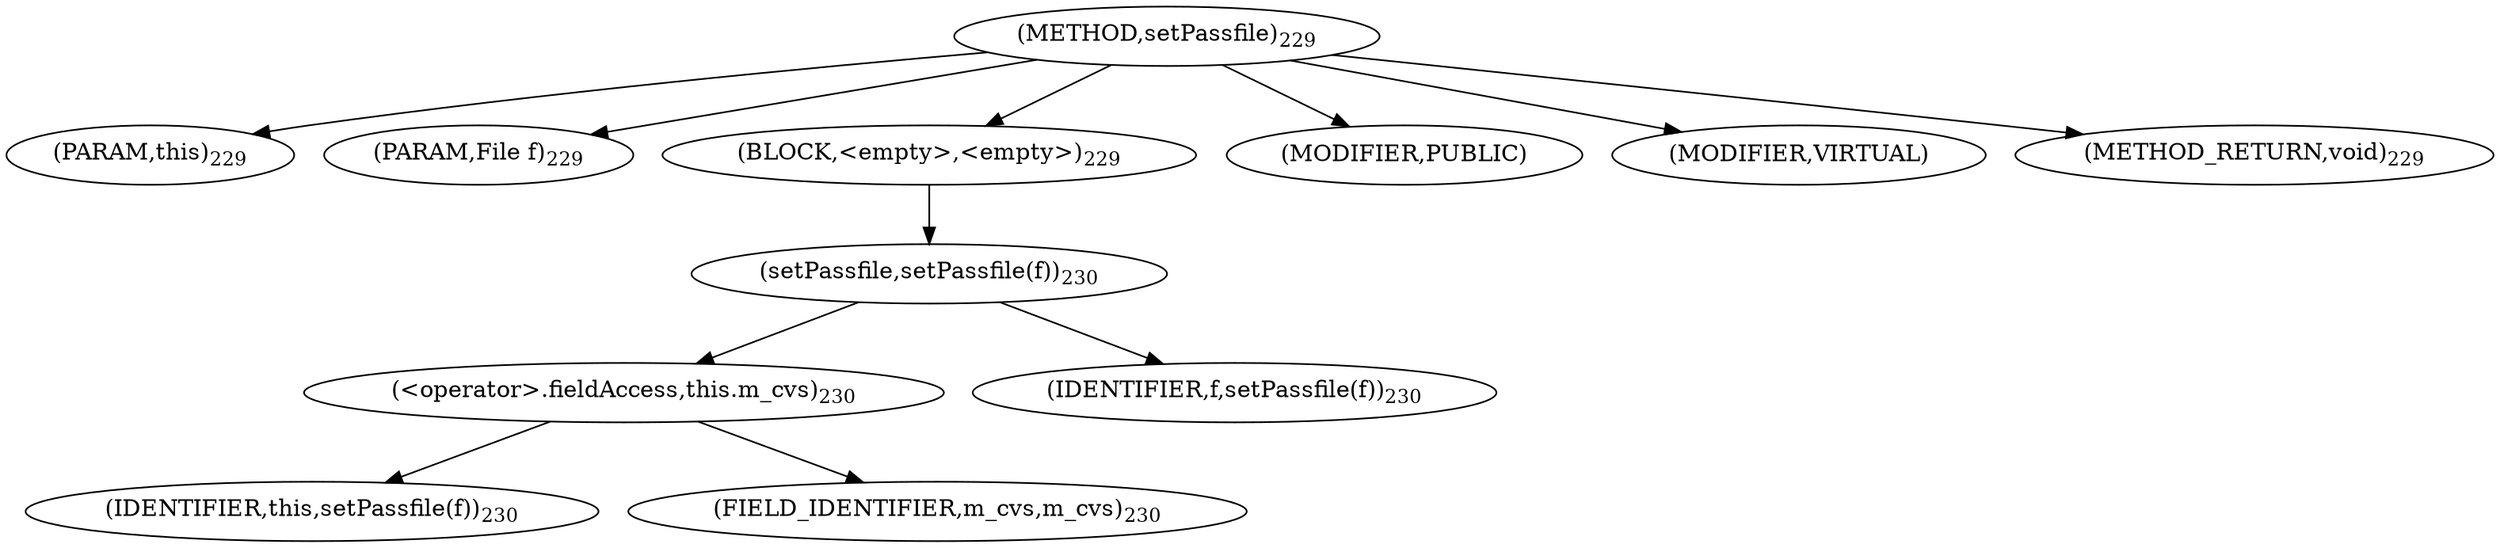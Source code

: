 digraph "setPassfile" {  
"172" [label = <(METHOD,setPassfile)<SUB>229</SUB>> ]
"173" [label = <(PARAM,this)<SUB>229</SUB>> ]
"174" [label = <(PARAM,File f)<SUB>229</SUB>> ]
"175" [label = <(BLOCK,&lt;empty&gt;,&lt;empty&gt;)<SUB>229</SUB>> ]
"176" [label = <(setPassfile,setPassfile(f))<SUB>230</SUB>> ]
"177" [label = <(&lt;operator&gt;.fieldAccess,this.m_cvs)<SUB>230</SUB>> ]
"178" [label = <(IDENTIFIER,this,setPassfile(f))<SUB>230</SUB>> ]
"179" [label = <(FIELD_IDENTIFIER,m_cvs,m_cvs)<SUB>230</SUB>> ]
"180" [label = <(IDENTIFIER,f,setPassfile(f))<SUB>230</SUB>> ]
"181" [label = <(MODIFIER,PUBLIC)> ]
"182" [label = <(MODIFIER,VIRTUAL)> ]
"183" [label = <(METHOD_RETURN,void)<SUB>229</SUB>> ]
  "172" -> "173" 
  "172" -> "174" 
  "172" -> "175" 
  "172" -> "181" 
  "172" -> "182" 
  "172" -> "183" 
  "175" -> "176" 
  "176" -> "177" 
  "176" -> "180" 
  "177" -> "178" 
  "177" -> "179" 
}
